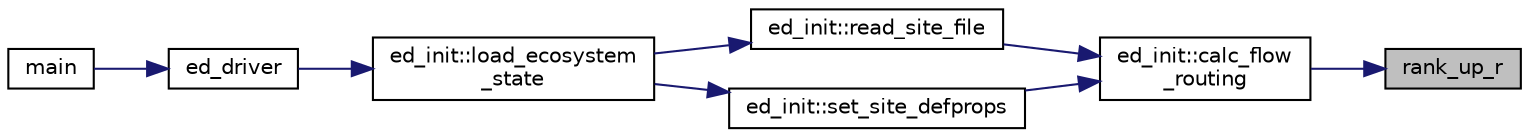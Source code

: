 digraph "rank_up_r"
{
 // LATEX_PDF_SIZE
  edge [fontname="Helvetica",fontsize="10",labelfontname="Helvetica",labelfontsize="10"];
  node [fontname="Helvetica",fontsize="10",shape=record];
  rankdir="RL";
  Node1 [label="rank_up_r",height=0.2,width=0.4,color="black", fillcolor="grey75", style="filled", fontcolor="black",tooltip=" "];
  Node1 -> Node2 [dir="back",color="midnightblue",fontsize="10",style="solid",fontname="Helvetica"];
  Node2 [label="ed_init::calc_flow\l_routing",height=0.2,width=0.4,color="black", fillcolor="white", style="filled",URL="$namespaceed__init.html#ae8ee33a91351caf34341ed3759bd09a3",tooltip=" "];
  Node2 -> Node3 [dir="back",color="midnightblue",fontsize="10",style="solid",fontname="Helvetica"];
  Node3 [label="ed_init::read_site_file",height=0.2,width=0.4,color="black", fillcolor="white", style="filled",URL="$namespaceed__init.html#a736b981974d69fb456a9c1b6d9976638",tooltip=" "];
  Node3 -> Node4 [dir="back",color="midnightblue",fontsize="10",style="solid",fontname="Helvetica"];
  Node4 [label="ed_init::load_ecosystem\l_state",height=0.2,width=0.4,color="black", fillcolor="white", style="filled",URL="$namespaceed__init.html#a8181c9f2a37fc0800a7579090f3b3ed0",tooltip=" "];
  Node4 -> Node5 [dir="back",color="midnightblue",fontsize="10",style="solid",fontname="Helvetica"];
  Node5 [label="ed_driver",height=0.2,width=0.4,color="black", fillcolor="white", style="filled",URL="$ed__driver_8_f90.html#a5706bd8bee60960fe8166de1870e47da",tooltip=" "];
  Node5 -> Node6 [dir="back",color="midnightblue",fontsize="10",style="solid",fontname="Helvetica"];
  Node6 [label="main",height=0.2,width=0.4,color="black", fillcolor="white", style="filled",URL="$edmain_8_f90.html#a8ec2266d83cd6c0b762cbcbc92c0af3d",tooltip=" "];
  Node2 -> Node7 [dir="back",color="midnightblue",fontsize="10",style="solid",fontname="Helvetica"];
  Node7 [label="ed_init::set_site_defprops",height=0.2,width=0.4,color="black", fillcolor="white", style="filled",URL="$namespaceed__init.html#a870136e2cbfd47dbd5ed21e3e21c5ecb",tooltip=" "];
  Node7 -> Node4 [dir="back",color="midnightblue",fontsize="10",style="solid",fontname="Helvetica"];
}
